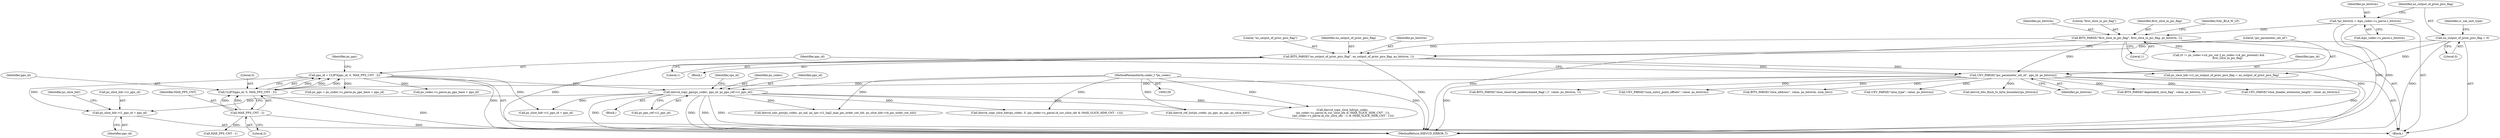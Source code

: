 digraph "0_Android_a1424724a00d62ac5efa0e27953eed66850d662f@pointer" {
"1000477" [label="(Call,ps_slice_hdr->i1_pps_id = pps_id)"];
"1000263" [label="(Call,ihevcd_copy_pps(ps_codec, pps_id, ps_pps_ref->i1_pps_id))"];
"1000130" [label="(MethodParameterIn,codec_t *ps_codec)"];
"1000213" [label="(Call,pps_id = CLIP3(pps_id, 0, MAX_PPS_CNT - 2))"];
"1000215" [label="(Call,CLIP3(pps_id, 0, MAX_PPS_CNT - 2))"];
"1000209" [label="(Call,UEV_PARSE(\"pic_parameter_set_id\", pps_id, ps_bitstrm))"];
"1000204" [label="(Call,BITS_PARSE(\"no_output_of_prior_pics_flag\", no_output_of_prior_pics_flag, ps_bitstrm, 1))"];
"1000159" [label="(Call,no_output_of_prior_pics_flag = 0)"];
"1000190" [label="(Call,BITS_PARSE(\"first_slice_in_pic_flag\", first_slice_in_pic_flag, ps_bitstrm, 1))"];
"1000147" [label="(Call,*ps_bitstrm = &ps_codec->s_parse.s_bitstrm)"];
"1000218" [label="(Call,MAX_PPS_CNT - 2)"];
"1000221" [label="(Call,ps_pps = ps_codec->s_parse.ps_pps_base + pps_id)"];
"1000192" [label="(Identifier,first_slice_in_pic_flag)"];
"1000209" [label="(Call,UEV_PARSE(\"pic_parameter_set_id\", pps_id, ps_bitstrm))"];
"1000210" [label="(Literal,\"pic_parameter_set_id\")"];
"1000198" [label="(Identifier,NAL_BLA_W_LP)"];
"1002504" [label="(Call,ihevcd_copy_slice_hdr(ps_codec, 0, (ps_codec->s_parse.i4_cur_slice_idx & (MAX_SLICE_HDR_CNT - 1))))"];
"1000264" [label="(Identifier,ps_codec)"];
"1000265" [label="(Identifier,pps_id)"];
"1002016" [label="(Call,ihevcd_bits_flush_to_byte_boundary(ps_bitstrm))"];
"1000212" [label="(Identifier,ps_bitstrm)"];
"1000194" [label="(Literal,1)"];
"1000218" [label="(Call,MAX_PPS_CNT - 2)"];
"1000190" [label="(Call,BITS_PARSE(\"first_slice_in_pic_flag\", first_slice_in_pic_flag, ps_bitstrm, 1))"];
"1000160" [label="(Identifier,no_output_of_prior_pics_flag)"];
"1000422" [label="(Call,BITS_PARSE(\"dependent_slice_flag\", value, ps_bitstrm, 1))"];
"1000211" [label="(Identifier,pps_id)"];
"1001658" [label="(Call,ihevcd_calc_poc(ps_codec, ps_nal, ps_sps->i1_log2_max_pic_order_cnt_lsb, ps_slice_hdr->i4_pic_order_cnt_lsb))"];
"1000205" [label="(Literal,\"no_output_of_prior_pics_flag\")"];
"1000193" [label="(Identifier,ps_bitstrm)"];
"1002606" [label="(MethodReturn,IHEVCD_ERROR_T)"];
"1000477" [label="(Call,ps_slice_hdr->i1_pps_id = pps_id)"];
"1000506" [label="(Call,ps_slice_hdr->i1_pps_id = pps_id)"];
"1000501" [label="(Call,ps_slice_hdr->i1_no_output_of_prior_pics_flag = no_output_of_prior_pics_flag)"];
"1000147" [label="(Call,*ps_bitstrm = &ps_codec->s_parse.s_bitstrm)"];
"1000219" [label="(Identifier,MAX_PPS_CNT)"];
"1002196" [label="(Call,ihevcd_ref_list(ps_codec, ps_pps, ps_sps, ps_slice_hdr))"];
"1000484" [label="(Identifier,ps_slice_hdr)"];
"1000222" [label="(Identifier,ps_pps)"];
"1000214" [label="(Identifier,pps_id)"];
"1000478" [label="(Call,ps_slice_hdr->i1_pps_id)"];
"1001990" [label="(Call,UEV_PARSE(\"slice_header_extension_length\", value, ps_bitstrm))"];
"1000130" [label="(MethodParameterIn,codec_t *ps_codec)"];
"1000216" [label="(Identifier,pps_id)"];
"1000149" [label="(Call,&ps_codec->s_parse.s_bitstrm)"];
"1000191" [label="(Literal,\"first_slice_in_pic_flag\")"];
"1000438" [label="(Call,ihevcd_copy_slice_hdr(ps_codec,\n (ps_codec->s_parse.i4_cur_slice_idx & (MAX_SLICE_HDR_CNT - 1)),\n ((ps_codec->s_parse.i4_cur_slice_idx - 1) & (MAX_SLICE_HDR_CNT - 1))))"];
"1000213" [label="(Call,pps_id = CLIP3(pps_id, 0, MAX_PPS_CNT - 2))"];
"1000208" [label="(Literal,1)"];
"1000223" [label="(Call,ps_codec->s_parse.ps_pps_base + pps_id)"];
"1000284" [label="(Call,(0 != ps_codec->u4_pic_cnt || ps_codec->i4_pic_present) &&\n                    first_slice_in_pic_flag)"];
"1000587" [label="(Call,BITS_PARSE(\"slice_reserved_undetermined_flag[ i ]\", value, ps_bitstrm, 1))"];
"1000206" [label="(Identifier,no_output_of_prior_pics_flag)"];
"1000263" [label="(Call,ihevcd_copy_pps(ps_codec, pps_id, ps_pps_ref->i1_pps_id))"];
"1000159" [label="(Call,no_output_of_prior_pics_flag = 0)"];
"1000161" [label="(Literal,0)"];
"1000217" [label="(Literal,0)"];
"1000164" [label="(Identifier,i1_nal_unit_type)"];
"1000148" [label="(Identifier,ps_bitstrm)"];
"1000258" [label="(Call,MAX_PPS_CNT - 1)"];
"1001883" [label="(Call,UEV_PARSE(\"num_entry_point_offsets\", value, ps_bitstrm))"];
"1000220" [label="(Literal,2)"];
"1000207" [label="(Identifier,ps_bitstrm)"];
"1000270" [label="(Identifier,sps_id)"];
"1000132" [label="(Block,)"];
"1000236" [label="(Block,)"];
"1000481" [label="(Identifier,pps_id)"];
"1000215" [label="(Call,CLIP3(pps_id, 0, MAX_PPS_CNT - 2))"];
"1000204" [label="(Call,BITS_PARSE(\"no_output_of_prior_pics_flag\", no_output_of_prior_pics_flag, ps_bitstrm, 1))"];
"1000528" [label="(Call,BITS_PARSE(\"slice_address\", value, ps_bitstrm, num_bits))"];
"1000203" [label="(Block,)"];
"1000592" [label="(Call,UEV_PARSE(\"slice_type\", value, ps_bitstrm))"];
"1000266" [label="(Call,ps_pps_ref->i1_pps_id)"];
"1000477" -> "1000132"  [label="AST: "];
"1000477" -> "1000481"  [label="CFG: "];
"1000478" -> "1000477"  [label="AST: "];
"1000481" -> "1000477"  [label="AST: "];
"1000484" -> "1000477"  [label="CFG: "];
"1000263" -> "1000477"  [label="DDG: "];
"1000213" -> "1000477"  [label="DDG: "];
"1000263" -> "1000236"  [label="AST: "];
"1000263" -> "1000266"  [label="CFG: "];
"1000264" -> "1000263"  [label="AST: "];
"1000265" -> "1000263"  [label="AST: "];
"1000266" -> "1000263"  [label="AST: "];
"1000270" -> "1000263"  [label="CFG: "];
"1000263" -> "1002606"  [label="DDG: "];
"1000263" -> "1002606"  [label="DDG: "];
"1000263" -> "1002606"  [label="DDG: "];
"1000263" -> "1002606"  [label="DDG: "];
"1000130" -> "1000263"  [label="DDG: "];
"1000213" -> "1000263"  [label="DDG: "];
"1000263" -> "1000438"  [label="DDG: "];
"1000263" -> "1000506"  [label="DDG: "];
"1000263" -> "1001658"  [label="DDG: "];
"1000263" -> "1002196"  [label="DDG: "];
"1000263" -> "1002504"  [label="DDG: "];
"1000130" -> "1000129"  [label="AST: "];
"1000130" -> "1002606"  [label="DDG: "];
"1000130" -> "1000438"  [label="DDG: "];
"1000130" -> "1001658"  [label="DDG: "];
"1000130" -> "1002196"  [label="DDG: "];
"1000130" -> "1002504"  [label="DDG: "];
"1000213" -> "1000132"  [label="AST: "];
"1000213" -> "1000215"  [label="CFG: "];
"1000214" -> "1000213"  [label="AST: "];
"1000215" -> "1000213"  [label="AST: "];
"1000222" -> "1000213"  [label="CFG: "];
"1000213" -> "1002606"  [label="DDG: "];
"1000215" -> "1000213"  [label="DDG: "];
"1000215" -> "1000213"  [label="DDG: "];
"1000215" -> "1000213"  [label="DDG: "];
"1000213" -> "1000221"  [label="DDG: "];
"1000213" -> "1000223"  [label="DDG: "];
"1000213" -> "1000506"  [label="DDG: "];
"1000215" -> "1000218"  [label="CFG: "];
"1000216" -> "1000215"  [label="AST: "];
"1000217" -> "1000215"  [label="AST: "];
"1000218" -> "1000215"  [label="AST: "];
"1000215" -> "1002606"  [label="DDG: "];
"1000209" -> "1000215"  [label="DDG: "];
"1000218" -> "1000215"  [label="DDG: "];
"1000218" -> "1000215"  [label="DDG: "];
"1000209" -> "1000132"  [label="AST: "];
"1000209" -> "1000212"  [label="CFG: "];
"1000210" -> "1000209"  [label="AST: "];
"1000211" -> "1000209"  [label="AST: "];
"1000212" -> "1000209"  [label="AST: "];
"1000214" -> "1000209"  [label="CFG: "];
"1000209" -> "1002606"  [label="DDG: "];
"1000209" -> "1002606"  [label="DDG: "];
"1000204" -> "1000209"  [label="DDG: "];
"1000190" -> "1000209"  [label="DDG: "];
"1000209" -> "1000422"  [label="DDG: "];
"1000209" -> "1000528"  [label="DDG: "];
"1000209" -> "1000587"  [label="DDG: "];
"1000209" -> "1000592"  [label="DDG: "];
"1000209" -> "1001883"  [label="DDG: "];
"1000209" -> "1001990"  [label="DDG: "];
"1000209" -> "1002016"  [label="DDG: "];
"1000204" -> "1000203"  [label="AST: "];
"1000204" -> "1000208"  [label="CFG: "];
"1000205" -> "1000204"  [label="AST: "];
"1000206" -> "1000204"  [label="AST: "];
"1000207" -> "1000204"  [label="AST: "];
"1000208" -> "1000204"  [label="AST: "];
"1000210" -> "1000204"  [label="CFG: "];
"1000204" -> "1002606"  [label="DDG: "];
"1000204" -> "1002606"  [label="DDG: "];
"1000159" -> "1000204"  [label="DDG: "];
"1000190" -> "1000204"  [label="DDG: "];
"1000204" -> "1000501"  [label="DDG: "];
"1000159" -> "1000132"  [label="AST: "];
"1000159" -> "1000161"  [label="CFG: "];
"1000160" -> "1000159"  [label="AST: "];
"1000161" -> "1000159"  [label="AST: "];
"1000164" -> "1000159"  [label="CFG: "];
"1000159" -> "1002606"  [label="DDG: "];
"1000159" -> "1000501"  [label="DDG: "];
"1000190" -> "1000132"  [label="AST: "];
"1000190" -> "1000194"  [label="CFG: "];
"1000191" -> "1000190"  [label="AST: "];
"1000192" -> "1000190"  [label="AST: "];
"1000193" -> "1000190"  [label="AST: "];
"1000194" -> "1000190"  [label="AST: "];
"1000198" -> "1000190"  [label="CFG: "];
"1000190" -> "1002606"  [label="DDG: "];
"1000190" -> "1002606"  [label="DDG: "];
"1000147" -> "1000190"  [label="DDG: "];
"1000190" -> "1000284"  [label="DDG: "];
"1000147" -> "1000132"  [label="AST: "];
"1000147" -> "1000149"  [label="CFG: "];
"1000148" -> "1000147"  [label="AST: "];
"1000149" -> "1000147"  [label="AST: "];
"1000160" -> "1000147"  [label="CFG: "];
"1000147" -> "1002606"  [label="DDG: "];
"1000147" -> "1002606"  [label="DDG: "];
"1000218" -> "1000220"  [label="CFG: "];
"1000219" -> "1000218"  [label="AST: "];
"1000220" -> "1000218"  [label="AST: "];
"1000218" -> "1002606"  [label="DDG: "];
"1000218" -> "1000258"  [label="DDG: "];
}
